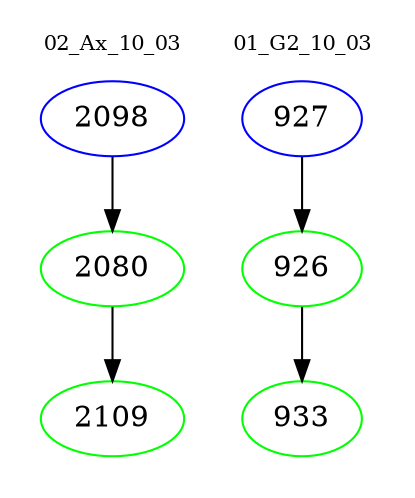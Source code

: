 digraph{
subgraph cluster_0 {
color = white
label = "02_Ax_10_03";
fontsize=10;
T0_2098 [label="2098", color="blue"]
T0_2098 -> T0_2080 [color="black"]
T0_2080 [label="2080", color="green"]
T0_2080 -> T0_2109 [color="black"]
T0_2109 [label="2109", color="green"]
}
subgraph cluster_1 {
color = white
label = "01_G2_10_03";
fontsize=10;
T1_927 [label="927", color="blue"]
T1_927 -> T1_926 [color="black"]
T1_926 [label="926", color="green"]
T1_926 -> T1_933 [color="black"]
T1_933 [label="933", color="green"]
}
}

